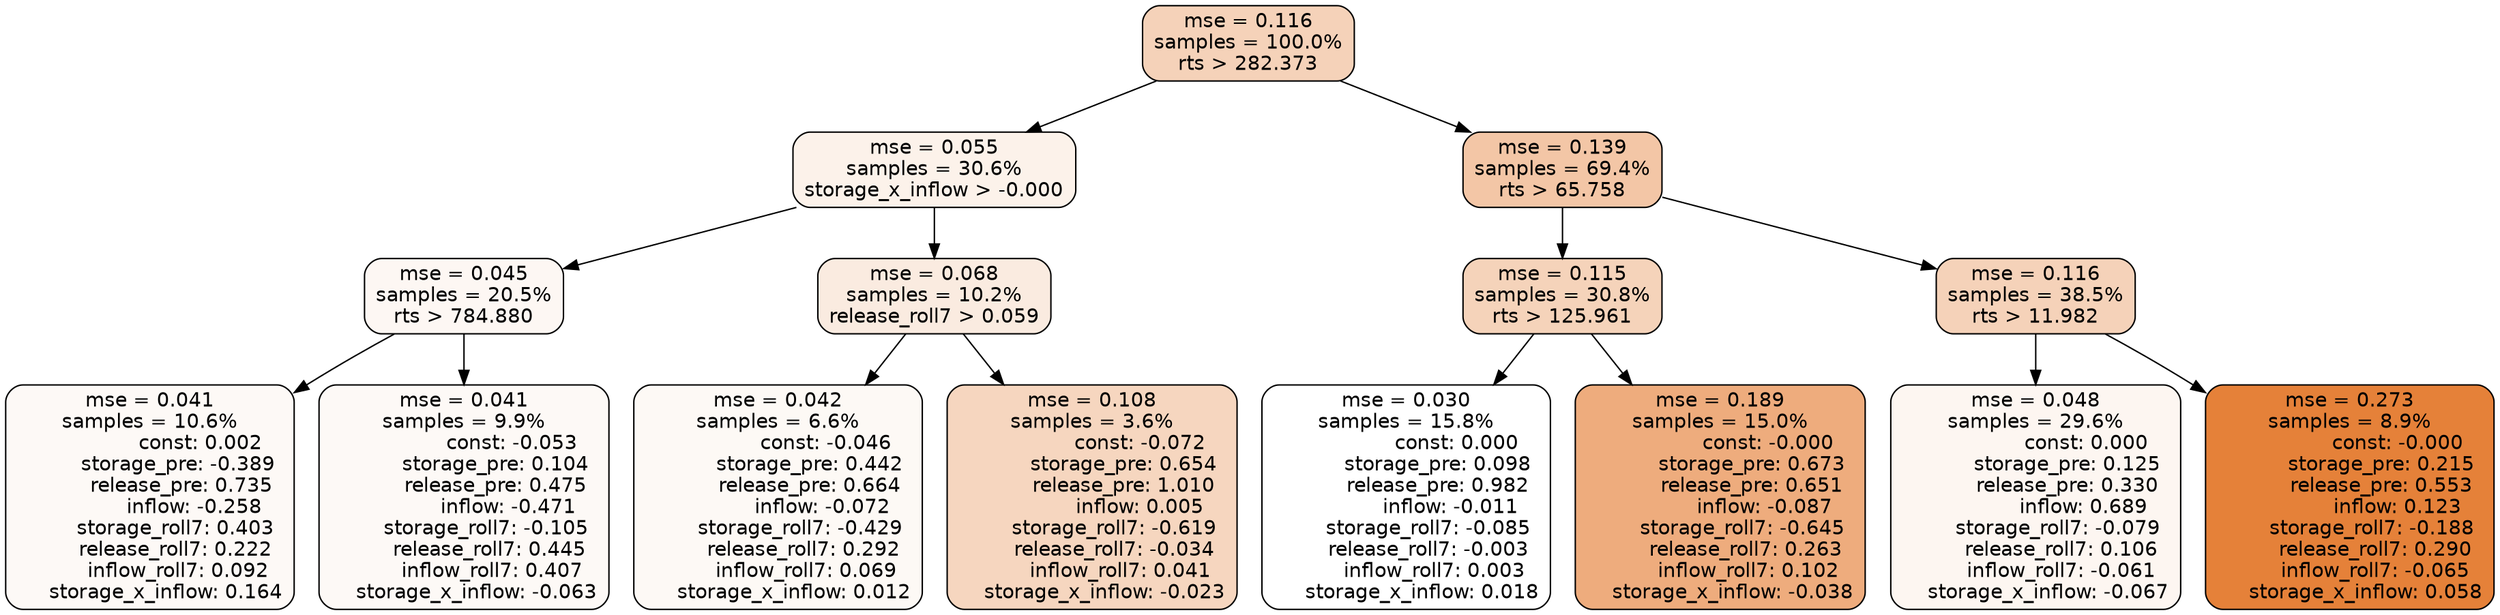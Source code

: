 digraph tree {
node [shape=rectangle, style="filled, rounded", color="black", fontname=helvetica] ;
edge [fontname=helvetica] ;
	"0" [label="mse = 0.116
samples = 100.0%
rts > 282.373", fillcolor="#f5d2b9"]
	"8" [label="mse = 0.055
samples = 30.6%
storage_x_inflow > -0.000", fillcolor="#fcf2ea"]
	"1" [label="mse = 0.139
samples = 69.4%
rts > 65.758", fillcolor="#f3c6a6"]
	"9" [label="mse = 0.045
samples = 20.5%
rts > 784.880", fillcolor="#fdf7f3"]
	"12" [label="mse = 0.068
samples = 10.2%
release_roll7 > 0.059", fillcolor="#faebe0"]
	"5" [label="mse = 0.115
samples = 30.8%
rts > 125.961", fillcolor="#f5d3ba"]
	"2" [label="mse = 0.116
samples = 38.5%
rts > 11.982", fillcolor="#f5d2b9"]
	"11" [label="mse = 0.041
samples = 10.6%
                const: 0.002
         storage_pre: -0.389
          release_pre: 0.735
              inflow: -0.258
        storage_roll7: 0.403
        release_roll7: 0.222
         inflow_roll7: 0.092
     storage_x_inflow: 0.164", fillcolor="#fdf9f6"]
	"10" [label="mse = 0.041
samples = 9.9%
               const: -0.053
          storage_pre: 0.104
          release_pre: 0.475
              inflow: -0.471
       storage_roll7: -0.105
        release_roll7: 0.445
         inflow_roll7: 0.407
    storage_x_inflow: -0.063", fillcolor="#fdf9f6"]
	"13" [label="mse = 0.042
samples = 6.6%
               const: -0.046
          storage_pre: 0.442
          release_pre: 0.664
              inflow: -0.072
       storage_roll7: -0.429
        release_roll7: 0.292
         inflow_roll7: 0.069
     storage_x_inflow: 0.012", fillcolor="#fdf9f5"]
	"14" [label="mse = 0.108
samples = 3.6%
               const: -0.072
          storage_pre: 0.654
          release_pre: 1.010
               inflow: 0.005
       storage_roll7: -0.619
       release_roll7: -0.034
         inflow_roll7: 0.041
    storage_x_inflow: -0.023", fillcolor="#f6d6bf"]
	"7" [label="mse = 0.030
samples = 15.8%
                const: 0.000
          storage_pre: 0.098
          release_pre: 0.982
              inflow: -0.011
       storage_roll7: -0.085
       release_roll7: -0.003
         inflow_roll7: 0.003
     storage_x_inflow: 0.018", fillcolor="#ffffff"]
	"6" [label="mse = 0.189
samples = 15.0%
               const: -0.000
          storage_pre: 0.673
          release_pre: 0.651
              inflow: -0.087
       storage_roll7: -0.645
        release_roll7: 0.263
         inflow_roll7: 0.102
    storage_x_inflow: -0.038", fillcolor="#eeac7d"]
	"3" [label="mse = 0.048
samples = 29.6%
                const: 0.000
          storage_pre: 0.125
          release_pre: 0.330
               inflow: 0.689
       storage_roll7: -0.079
        release_roll7: 0.106
        inflow_roll7: -0.061
    storage_x_inflow: -0.067", fillcolor="#fdf6f1"]
	"4" [label="mse = 0.273
samples = 8.9%
               const: -0.000
          storage_pre: 0.215
          release_pre: 0.553
               inflow: 0.123
       storage_roll7: -0.188
        release_roll7: 0.290
        inflow_roll7: -0.065
     storage_x_inflow: 0.058", fillcolor="#e58139"]

	"0" -> "1"
	"0" -> "8"
	"8" -> "9"
	"8" -> "12"
	"1" -> "2"
	"1" -> "5"
	"9" -> "10"
	"9" -> "11"
	"12" -> "13"
	"12" -> "14"
	"5" -> "6"
	"5" -> "7"
	"2" -> "3"
	"2" -> "4"
}
